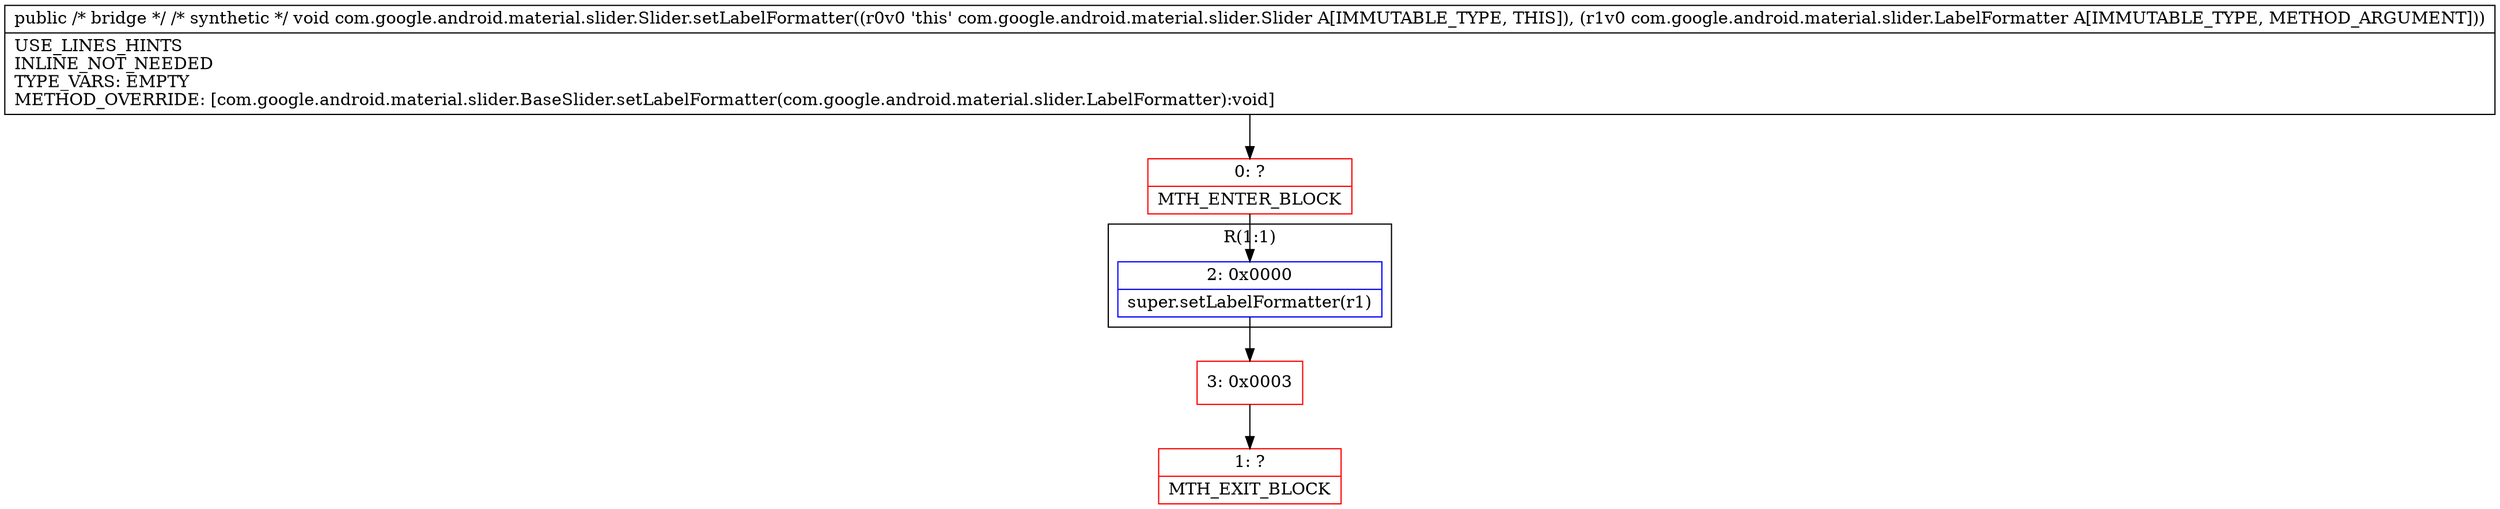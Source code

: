 digraph "CFG forcom.google.android.material.slider.Slider.setLabelFormatter(Lcom\/google\/android\/material\/slider\/LabelFormatter;)V" {
subgraph cluster_Region_20398936 {
label = "R(1:1)";
node [shape=record,color=blue];
Node_2 [shape=record,label="{2\:\ 0x0000|super.setLabelFormatter(r1)\l}"];
}
Node_0 [shape=record,color=red,label="{0\:\ ?|MTH_ENTER_BLOCK\l}"];
Node_3 [shape=record,color=red,label="{3\:\ 0x0003}"];
Node_1 [shape=record,color=red,label="{1\:\ ?|MTH_EXIT_BLOCK\l}"];
MethodNode[shape=record,label="{public \/* bridge *\/ \/* synthetic *\/ void com.google.android.material.slider.Slider.setLabelFormatter((r0v0 'this' com.google.android.material.slider.Slider A[IMMUTABLE_TYPE, THIS]), (r1v0 com.google.android.material.slider.LabelFormatter A[IMMUTABLE_TYPE, METHOD_ARGUMENT]))  | USE_LINES_HINTS\lINLINE_NOT_NEEDED\lTYPE_VARS: EMPTY\lMETHOD_OVERRIDE: [com.google.android.material.slider.BaseSlider.setLabelFormatter(com.google.android.material.slider.LabelFormatter):void]\l}"];
MethodNode -> Node_0;Node_2 -> Node_3;
Node_0 -> Node_2;
Node_3 -> Node_1;
}

